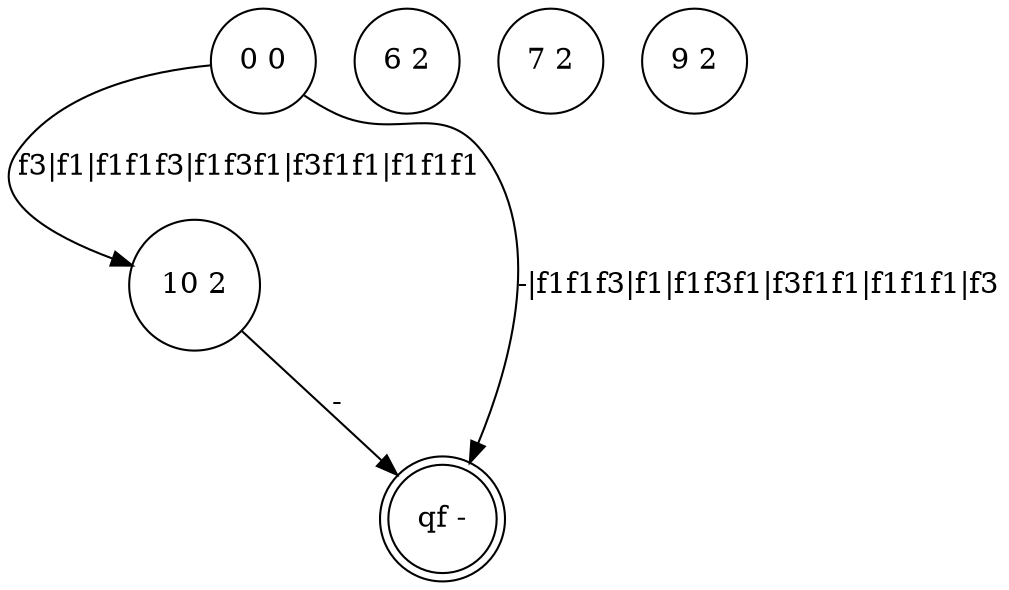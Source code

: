 digraph 45 {
	"10 2" [shape=circle]
	"6 2" [shape=circle]
	"7 2" [shape=circle]
	"qf -" [shape=doublecircle]
	"0 0" [shape=circle]
	"9 2" [shape=circle]
	"10 2" -> "qf -" [label="-"]
	"0 0" -> "qf -" [label="-|f1f1f3|f1|f1f3f1|f3f1f1|f1f1f1|f3"]
	"0 0" -> "10 2" [label="f3|f1|f1f1f3|f1f3f1|f3f1f1|f1f1f1"]
}
